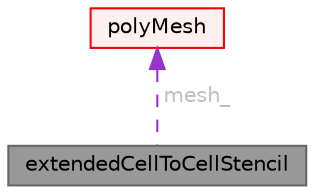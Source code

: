 digraph "extendedCellToCellStencil"
{
 // LATEX_PDF_SIZE
  bgcolor="transparent";
  edge [fontname=Helvetica,fontsize=10,labelfontname=Helvetica,labelfontsize=10];
  node [fontname=Helvetica,fontsize=10,shape=box,height=0.2,width=0.4];
  Node1 [id="Node000001",label="extendedCellToCellStencil",height=0.2,width=0.4,color="gray40", fillcolor="grey60", style="filled", fontcolor="black",tooltip="Baseclass for cell-to-cell stencils."];
  Node2 -> Node1 [id="edge1_Node000001_Node000002",dir="back",color="darkorchid3",style="dashed",tooltip=" ",label=" mesh_",fontcolor="grey" ];
  Node2 [id="Node000002",label="polyMesh",height=0.2,width=0.4,color="red", fillcolor="#FFF0F0", style="filled",URL="$classFoam_1_1polyMesh.html",tooltip="Mesh consisting of general polyhedral cells."];
}
